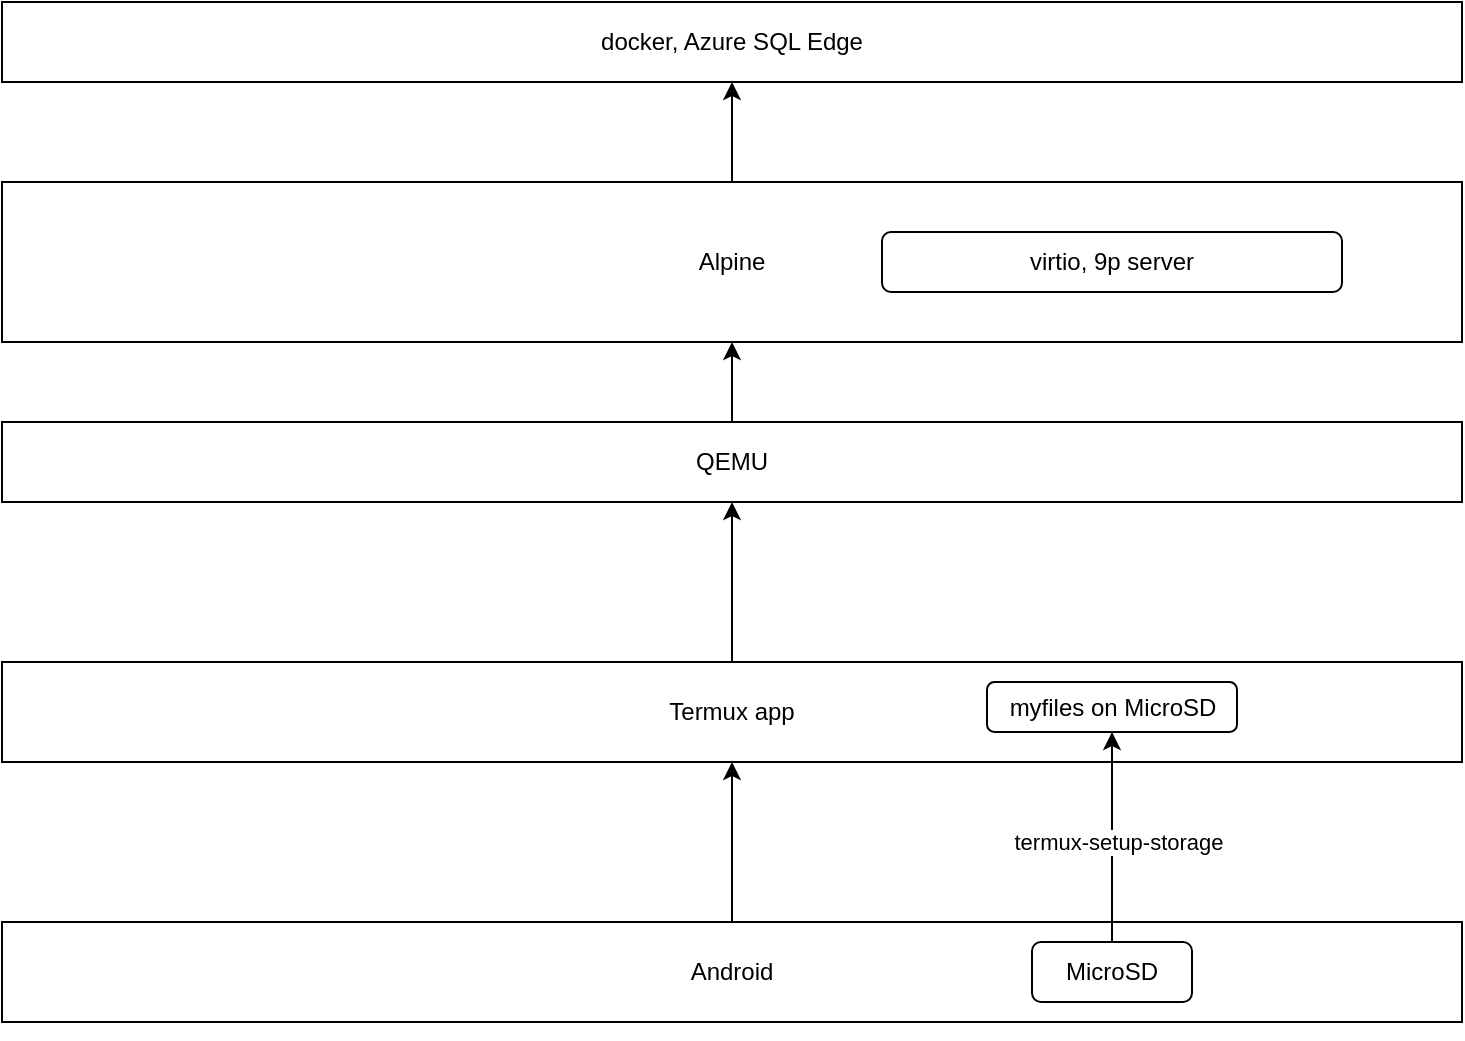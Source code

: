 <mxfile version="24.9.1">
  <diagram name="Page-1" id="q2uFFpw6A81g-2KVfSTK">
    <mxGraphModel dx="1050" dy="653" grid="1" gridSize="10" guides="1" tooltips="1" connect="1" arrows="1" fold="1" page="1" pageScale="1" pageWidth="850" pageHeight="1100" math="0" shadow="0">
      <root>
        <mxCell id="0" />
        <mxCell id="1" parent="0" />
        <mxCell id="lY29EebwksP_RlhY7hUK-5" style="edgeStyle=orthogonalEdgeStyle;rounded=0;orthogonalLoop=1;jettySize=auto;html=1;entryX=0.5;entryY=1;entryDx=0;entryDy=0;" parent="1" source="lY29EebwksP_RlhY7hUK-2" target="lY29EebwksP_RlhY7hUK-3" edge="1">
          <mxGeometry relative="1" as="geometry">
            <mxPoint x="410" y="350" as="targetPoint" />
          </mxGeometry>
        </mxCell>
        <mxCell id="lY29EebwksP_RlhY7hUK-2" value="Android" style="rounded=0;whiteSpace=wrap;html=1;" parent="1" vertex="1">
          <mxGeometry x="50" y="540" width="730" height="50" as="geometry" />
        </mxCell>
        <mxCell id="I_qgogvCm689zmonn_Se-12" style="edgeStyle=orthogonalEdgeStyle;rounded=0;orthogonalLoop=1;jettySize=auto;html=1;exitX=0.5;exitY=0;exitDx=0;exitDy=0;entryX=0.5;entryY=1;entryDx=0;entryDy=0;" edge="1" parent="1" source="lY29EebwksP_RlhY7hUK-3" target="I_qgogvCm689zmonn_Se-11">
          <mxGeometry relative="1" as="geometry" />
        </mxCell>
        <mxCell id="lY29EebwksP_RlhY7hUK-3" value="Termux app" style="rounded=0;whiteSpace=wrap;html=1;" parent="1" vertex="1">
          <mxGeometry x="50" y="410" width="730" height="50" as="geometry" />
        </mxCell>
        <mxCell id="lY29EebwksP_RlhY7hUK-9" style="edgeStyle=orthogonalEdgeStyle;rounded=0;orthogonalLoop=1;jettySize=auto;html=1;exitX=0.5;exitY=0;exitDx=0;exitDy=0;entryX=0.5;entryY=1;entryDx=0;entryDy=0;" parent="1" source="lY29EebwksP_RlhY7hUK-6" target="lY29EebwksP_RlhY7hUK-8" edge="1">
          <mxGeometry relative="1" as="geometry" />
        </mxCell>
        <mxCell id="lY29EebwksP_RlhY7hUK-6" value="Alpine" style="rounded=0;whiteSpace=wrap;html=1;" parent="1" vertex="1">
          <mxGeometry x="50" y="170" width="730" height="80" as="geometry" />
        </mxCell>
        <mxCell id="lY29EebwksP_RlhY7hUK-8" value="docker, Azure SQL Edge" style="rounded=0;whiteSpace=wrap;html=1;" parent="1" vertex="1">
          <mxGeometry x="50" y="80" width="730" height="40" as="geometry" />
        </mxCell>
        <mxCell id="lY29EebwksP_RlhY7hUK-10" style="edgeStyle=orthogonalEdgeStyle;rounded=0;orthogonalLoop=1;jettySize=auto;html=1;exitX=0.5;exitY=1;exitDx=0;exitDy=0;" parent="1" source="lY29EebwksP_RlhY7hUK-2" target="lY29EebwksP_RlhY7hUK-2" edge="1">
          <mxGeometry relative="1" as="geometry" />
        </mxCell>
        <mxCell id="9H2rqrs96JmcYUF9J7Ho-2" value="MicroSD" style="rounded=1;whiteSpace=wrap;html=1;" parent="1" vertex="1">
          <mxGeometry x="565" y="550" width="80" height="30" as="geometry" />
        </mxCell>
        <mxCell id="I_qgogvCm689zmonn_Se-1" style="edgeStyle=orthogonalEdgeStyle;rounded=0;orthogonalLoop=1;jettySize=auto;html=1;entryX=0.5;entryY=1;entryDx=0;entryDy=0;" edge="1" parent="1" source="9H2rqrs96JmcYUF9J7Ho-2" target="I_qgogvCm689zmonn_Se-5">
          <mxGeometry relative="1" as="geometry" />
        </mxCell>
        <mxCell id="I_qgogvCm689zmonn_Se-3" value="termux-setup-storage" style="edgeLabel;html=1;align=center;verticalAlign=middle;resizable=0;points=[];" vertex="1" connectable="0" parent="I_qgogvCm689zmonn_Se-1">
          <mxGeometry x="0.253" y="-3" relative="1" as="geometry">
            <mxPoint y="16" as="offset" />
          </mxGeometry>
        </mxCell>
        <mxCell id="I_qgogvCm689zmonn_Se-5" value="myfiles on MicroSD" style="rounded=1;whiteSpace=wrap;html=1;" vertex="1" parent="1">
          <mxGeometry x="542.5" y="420" width="125" height="25" as="geometry" />
        </mxCell>
        <mxCell id="I_qgogvCm689zmonn_Se-13" style="edgeStyle=orthogonalEdgeStyle;rounded=0;orthogonalLoop=1;jettySize=auto;html=1;exitX=0.5;exitY=0;exitDx=0;exitDy=0;entryX=0.5;entryY=1;entryDx=0;entryDy=0;" edge="1" parent="1" source="I_qgogvCm689zmonn_Se-11" target="lY29EebwksP_RlhY7hUK-6">
          <mxGeometry relative="1" as="geometry" />
        </mxCell>
        <mxCell id="I_qgogvCm689zmonn_Se-11" value="QEMU" style="rounded=0;whiteSpace=wrap;html=1;" vertex="1" parent="1">
          <mxGeometry x="50" y="290" width="730" height="40" as="geometry" />
        </mxCell>
        <mxCell id="I_qgogvCm689zmonn_Se-7" value="virtio, 9p server" style="rounded=1;whiteSpace=wrap;html=1;" vertex="1" parent="1">
          <mxGeometry x="490" y="195" width="230" height="30" as="geometry" />
        </mxCell>
      </root>
    </mxGraphModel>
  </diagram>
</mxfile>
